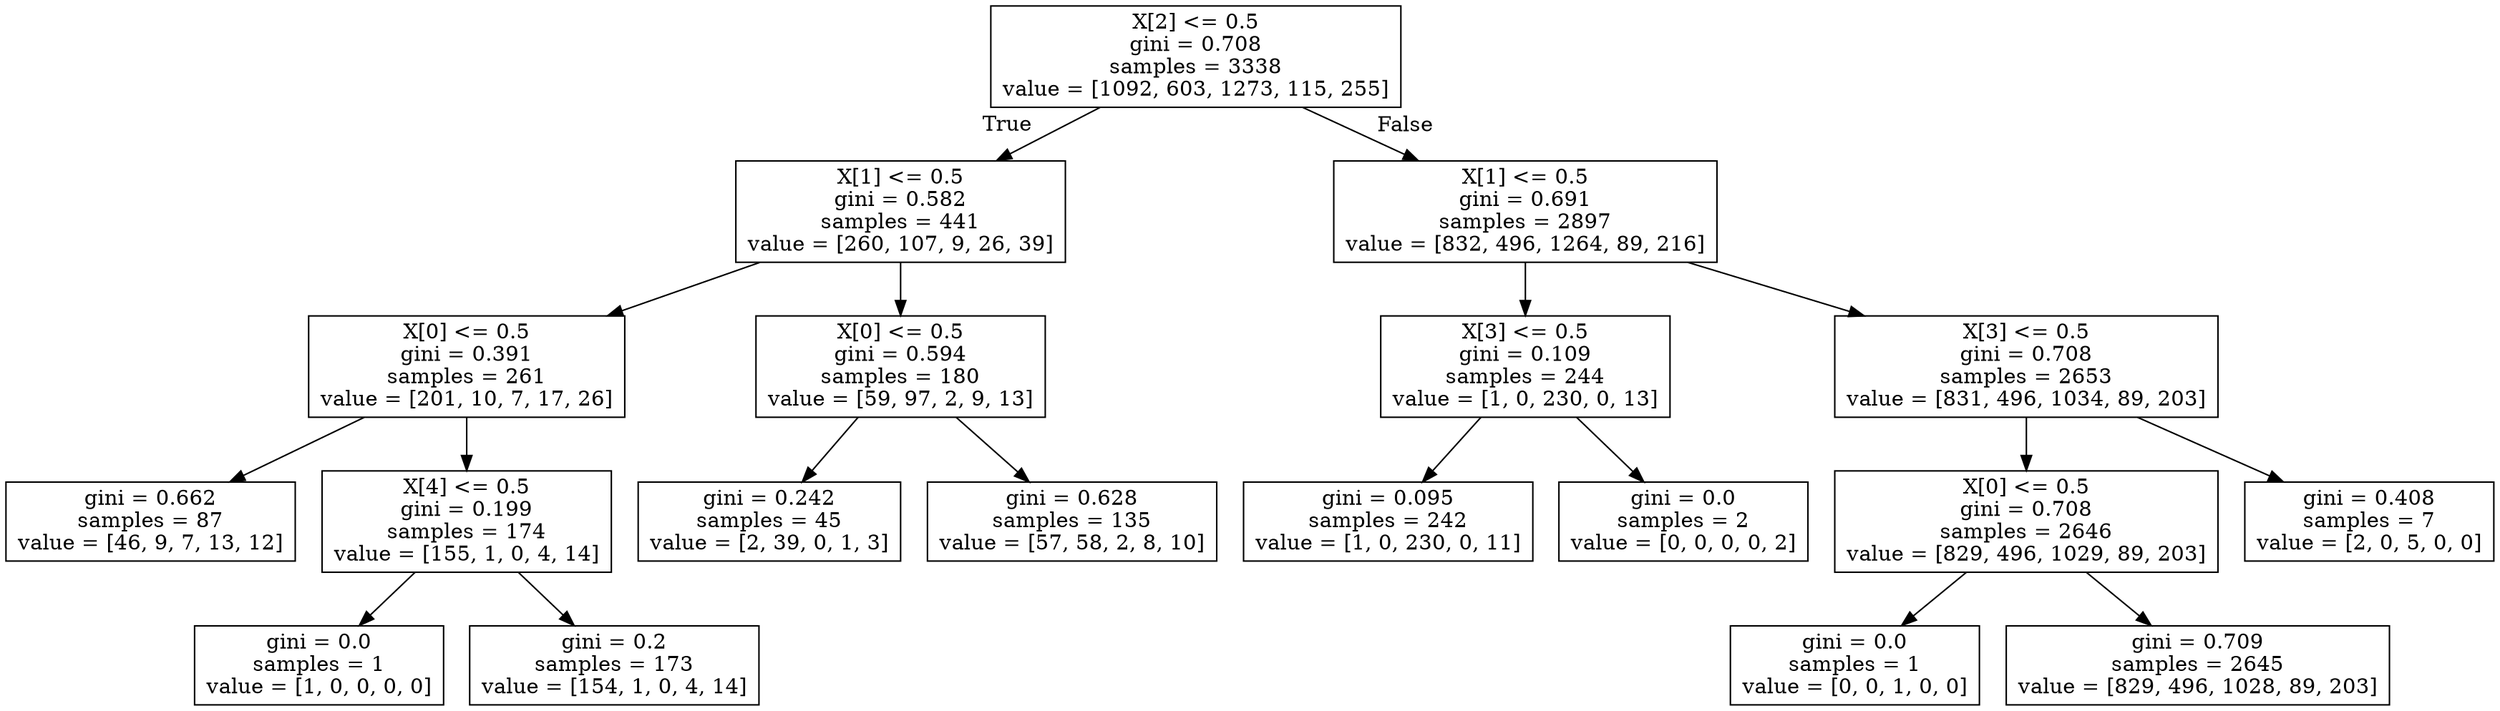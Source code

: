 digraph Tree {
node [shape=box] ;
0 [label="X[2] <= 0.5\ngini = 0.708\nsamples = 3338\nvalue = [1092, 603, 1273, 115, 255]"] ;
1 [label="X[1] <= 0.5\ngini = 0.582\nsamples = 441\nvalue = [260, 107, 9, 26, 39]"] ;
0 -> 1 [labeldistance=2.5, labelangle=45, headlabel="True"] ;
2 [label="X[0] <= 0.5\ngini = 0.391\nsamples = 261\nvalue = [201, 10, 7, 17, 26]"] ;
1 -> 2 ;
3 [label="gini = 0.662\nsamples = 87\nvalue = [46, 9, 7, 13, 12]"] ;
2 -> 3 ;
4 [label="X[4] <= 0.5\ngini = 0.199\nsamples = 174\nvalue = [155, 1, 0, 4, 14]"] ;
2 -> 4 ;
5 [label="gini = 0.0\nsamples = 1\nvalue = [1, 0, 0, 0, 0]"] ;
4 -> 5 ;
6 [label="gini = 0.2\nsamples = 173\nvalue = [154, 1, 0, 4, 14]"] ;
4 -> 6 ;
7 [label="X[0] <= 0.5\ngini = 0.594\nsamples = 180\nvalue = [59, 97, 2, 9, 13]"] ;
1 -> 7 ;
8 [label="gini = 0.242\nsamples = 45\nvalue = [2, 39, 0, 1, 3]"] ;
7 -> 8 ;
9 [label="gini = 0.628\nsamples = 135\nvalue = [57, 58, 2, 8, 10]"] ;
7 -> 9 ;
10 [label="X[1] <= 0.5\ngini = 0.691\nsamples = 2897\nvalue = [832, 496, 1264, 89, 216]"] ;
0 -> 10 [labeldistance=2.5, labelangle=-45, headlabel="False"] ;
11 [label="X[3] <= 0.5\ngini = 0.109\nsamples = 244\nvalue = [1, 0, 230, 0, 13]"] ;
10 -> 11 ;
12 [label="gini = 0.095\nsamples = 242\nvalue = [1, 0, 230, 0, 11]"] ;
11 -> 12 ;
13 [label="gini = 0.0\nsamples = 2\nvalue = [0, 0, 0, 0, 2]"] ;
11 -> 13 ;
14 [label="X[3] <= 0.5\ngini = 0.708\nsamples = 2653\nvalue = [831, 496, 1034, 89, 203]"] ;
10 -> 14 ;
15 [label="X[0] <= 0.5\ngini = 0.708\nsamples = 2646\nvalue = [829, 496, 1029, 89, 203]"] ;
14 -> 15 ;
16 [label="gini = 0.0\nsamples = 1\nvalue = [0, 0, 1, 0, 0]"] ;
15 -> 16 ;
17 [label="gini = 0.709\nsamples = 2645\nvalue = [829, 496, 1028, 89, 203]"] ;
15 -> 17 ;
18 [label="gini = 0.408\nsamples = 7\nvalue = [2, 0, 5, 0, 0]"] ;
14 -> 18 ;
}